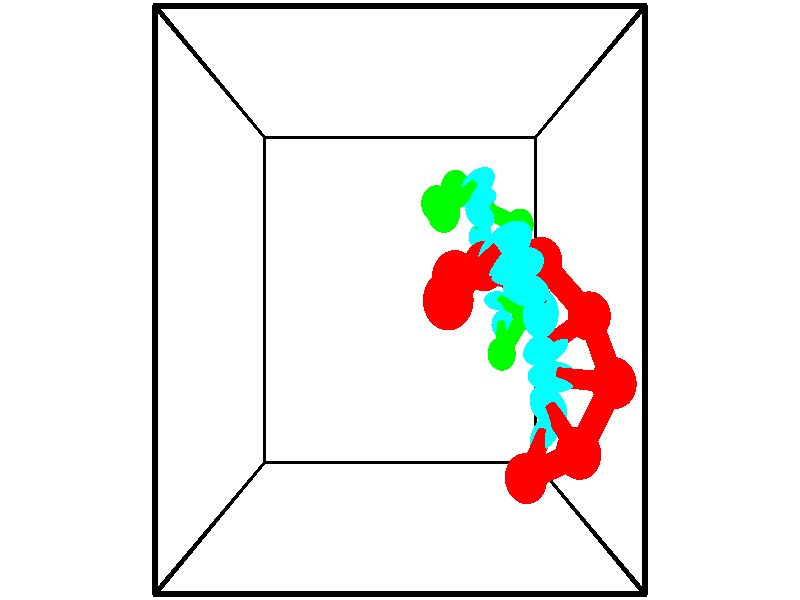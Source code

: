 // switches for output
#declare DRAW_BASES = 1; // possible values are 0, 1; only relevant for DNA ribbons
#declare DRAW_BASES_TYPE = 3; // possible values are 1, 2, 3; only relevant for DNA ribbons
#declare DRAW_FOG = 0; // set to 1 to enable fog

#include "colors.inc"

#include "transforms.inc"
background { rgb <1, 1, 1>}

#default {
   normal{
       ripples 0.25
       frequency 0.20
       turbulence 0.2
       lambda 5
   }
	finish {
		phong 0.1
		phong_size 40.
	}
}

// original window dimensions: 1024x640


// camera settings

camera {
	sky <-0, 1, 0>
	up <-0, 1, 0>
	right 1.6 * <1, 0, 0>
	location <2.5, 2.5, 11.1562>
	look_at <2.5, 2.5, 2.5>
	direction <0, 0, -8.6562>
	angle 67.0682
}


# declare cpy_camera_pos = <2.5, 2.5, 11.1562>;
# if (DRAW_FOG = 1)
fog {
	fog_type 2
	up vnormalize(cpy_camera_pos)
	color rgbt<1,1,1,0.3>
	distance 1e-5
	fog_alt 3e-3
	fog_offset 4
}
# end


// LIGHTS

# declare lum = 6;
global_settings {
	ambient_light rgb lum * <0.05, 0.05, 0.05>
	max_trace_level 15
}# declare cpy_direct_light_amount = 0.25;
light_source
{	1000 * <-1, -1, 1>,
	rgb lum * cpy_direct_light_amount
	parallel
}

light_source
{	1000 * <1, 1, -1>,
	rgb lum * cpy_direct_light_amount
	parallel
}

// strand 0

// nucleotide -1

// particle -1
sphere {
	<4.029159, 0.690765, 3.814904> 0.250000
	pigment { color rgbt <1,0,0,0> }
	no_shadow
}
cylinder {
	<4.231911, 0.918251, 3.555786>,  <4.353562, 1.054743, 3.400316>, 0.100000
	pigment { color rgbt <1,0,0,0> }
	no_shadow
}
cylinder {
	<4.231911, 0.918251, 3.555786>,  <4.029159, 0.690765, 3.814904>, 0.100000
	pigment { color rgbt <1,0,0,0> }
	no_shadow
}

// particle -1
sphere {
	<4.231911, 0.918251, 3.555786> 0.100000
	pigment { color rgbt <1,0,0,0> }
	no_shadow
}
sphere {
	0, 1
	scale<0.080000,0.200000,0.300000>
	matrix <-0.510381, 0.803607, 0.306148,
		0.694682, 0.175441, 0.697593,
		0.506880, 0.568715, -0.647793,
		4.383975, 1.088865, 3.361448>
	pigment { color rgbt <0,1,1,0> }
	no_shadow
}
cylinder {
	<4.556741, 1.029095, 4.194996>,  <4.029159, 0.690765, 3.814904>, 0.130000
	pigment { color rgbt <1,0,0,0> }
	no_shadow
}

// nucleotide -1

// particle -1
sphere {
	<4.556741, 1.029095, 4.194996> 0.250000
	pigment { color rgbt <1,0,0,0> }
	no_shadow
}
cylinder {
	<4.434776, 1.242844, 3.879662>,  <4.361598, 1.371093, 3.690461>, 0.100000
	pigment { color rgbt <1,0,0,0> }
	no_shadow
}
cylinder {
	<4.434776, 1.242844, 3.879662>,  <4.556741, 1.029095, 4.194996>, 0.100000
	pigment { color rgbt <1,0,0,0> }
	no_shadow
}

// particle -1
sphere {
	<4.434776, 1.242844, 3.879662> 0.100000
	pigment { color rgbt <1,0,0,0> }
	no_shadow
}
sphere {
	0, 1
	scale<0.080000,0.200000,0.300000>
	matrix <-0.219228, 0.766144, 0.604122,
		0.926805, 0.357029, -0.116456,
		-0.304911, 0.534373, -0.788337,
		4.343303, 1.403155, 3.643161>
	pigment { color rgbt <0,1,1,0> }
	no_shadow
}
cylinder {
	<4.973615, 1.700362, 4.163773>,  <4.556741, 1.029095, 4.194996>, 0.130000
	pigment { color rgbt <1,0,0,0> }
	no_shadow
}

// nucleotide -1

// particle -1
sphere {
	<4.973615, 1.700362, 4.163773> 0.250000
	pigment { color rgbt <1,0,0,0> }
	no_shadow
}
cylinder {
	<4.613350, 1.716248, 3.990692>,  <4.397191, 1.725779, 3.886843>, 0.100000
	pigment { color rgbt <1,0,0,0> }
	no_shadow
}
cylinder {
	<4.613350, 1.716248, 3.990692>,  <4.973615, 1.700362, 4.163773>, 0.100000
	pigment { color rgbt <1,0,0,0> }
	no_shadow
}

// particle -1
sphere {
	<4.613350, 1.716248, 3.990692> 0.100000
	pigment { color rgbt <1,0,0,0> }
	no_shadow
}
sphere {
	0, 1
	scale<0.080000,0.200000,0.300000>
	matrix <-0.260887, 0.746927, 0.611586,
		0.347486, 0.663719, -0.662368,
		-0.900662, 0.039714, -0.432703,
		4.343152, 1.728162, 3.860881>
	pigment { color rgbt <0,1,1,0> }
	no_shadow
}
cylinder {
	<4.791158, 2.337306, 3.838148>,  <4.973615, 1.700362, 4.163773>, 0.130000
	pigment { color rgbt <1,0,0,0> }
	no_shadow
}

// nucleotide -1

// particle -1
sphere {
	<4.791158, 2.337306, 3.838148> 0.250000
	pigment { color rgbt <1,0,0,0> }
	no_shadow
}
cylinder {
	<4.458061, 2.166748, 3.979416>,  <4.258204, 2.064413, 4.064177>, 0.100000
	pigment { color rgbt <1,0,0,0> }
	no_shadow
}
cylinder {
	<4.458061, 2.166748, 3.979416>,  <4.791158, 2.337306, 3.838148>, 0.100000
	pigment { color rgbt <1,0,0,0> }
	no_shadow
}

// particle -1
sphere {
	<4.458061, 2.166748, 3.979416> 0.100000
	pigment { color rgbt <1,0,0,0> }
	no_shadow
}
sphere {
	0, 1
	scale<0.080000,0.200000,0.300000>
	matrix <-0.156594, 0.793223, 0.588452,
		-0.531056, 0.434724, -0.727320,
		-0.832741, -0.426395, 0.353171,
		4.208239, 2.038830, 4.085367>
	pigment { color rgbt <0,1,1,0> }
	no_shadow
}
cylinder {
	<4.213066, 2.888499, 3.816133>,  <4.791158, 2.337306, 3.838148>, 0.130000
	pigment { color rgbt <1,0,0,0> }
	no_shadow
}

// nucleotide -1

// particle -1
sphere {
	<4.213066, 2.888499, 3.816133> 0.250000
	pigment { color rgbt <1,0,0,0> }
	no_shadow
}
cylinder {
	<4.150108, 2.593086, 4.078369>,  <4.112334, 2.415839, 4.235711>, 0.100000
	pigment { color rgbt <1,0,0,0> }
	no_shadow
}
cylinder {
	<4.150108, 2.593086, 4.078369>,  <4.213066, 2.888499, 3.816133>, 0.100000
	pigment { color rgbt <1,0,0,0> }
	no_shadow
}

// particle -1
sphere {
	<4.150108, 2.593086, 4.078369> 0.100000
	pigment { color rgbt <1,0,0,0> }
	no_shadow
}
sphere {
	0, 1
	scale<0.080000,0.200000,0.300000>
	matrix <-0.235717, 0.672771, 0.701296,
		-0.958991, -0.044154, -0.279975,
		-0.157394, -0.738532, 0.655590,
		4.102890, 2.371527, 4.275046>
	pigment { color rgbt <0,1,1,0> }
	no_shadow
}
cylinder {
	<3.506349, 2.835870, 3.956976>,  <4.213066, 2.888499, 3.816133>, 0.130000
	pigment { color rgbt <1,0,0,0> }
	no_shadow
}

// nucleotide -1

// particle -1
sphere {
	<3.506349, 2.835870, 3.956976> 0.250000
	pigment { color rgbt <1,0,0,0> }
	no_shadow
}
cylinder {
	<3.721642, 2.701080, 4.265976>,  <3.850817, 2.620207, 4.451376>, 0.100000
	pigment { color rgbt <1,0,0,0> }
	no_shadow
}
cylinder {
	<3.721642, 2.701080, 4.265976>,  <3.506349, 2.835870, 3.956976>, 0.100000
	pigment { color rgbt <1,0,0,0> }
	no_shadow
}

// particle -1
sphere {
	<3.721642, 2.701080, 4.265976> 0.100000
	pigment { color rgbt <1,0,0,0> }
	no_shadow
}
sphere {
	0, 1
	scale<0.080000,0.200000,0.300000>
	matrix <-0.307180, 0.775105, 0.552135,
		-0.784824, -0.534473, 0.313673,
		0.538230, -0.336974, 0.772500,
		3.883111, 2.599988, 4.497726>
	pigment { color rgbt <0,1,1,0> }
	no_shadow
}
cylinder {
	<3.102477, 2.708144, 4.497996>,  <3.506349, 2.835870, 3.956976>, 0.130000
	pigment { color rgbt <1,0,0,0> }
	no_shadow
}

// nucleotide -1

// particle -1
sphere {
	<3.102477, 2.708144, 4.497996> 0.250000
	pigment { color rgbt <1,0,0,0> }
	no_shadow
}
cylinder {
	<3.451553, 2.758827, 4.686615>,  <3.660999, 2.789237, 4.799787>, 0.100000
	pigment { color rgbt <1,0,0,0> }
	no_shadow
}
cylinder {
	<3.451553, 2.758827, 4.686615>,  <3.102477, 2.708144, 4.497996>, 0.100000
	pigment { color rgbt <1,0,0,0> }
	no_shadow
}

// particle -1
sphere {
	<3.451553, 2.758827, 4.686615> 0.100000
	pigment { color rgbt <1,0,0,0> }
	no_shadow
}
sphere {
	0, 1
	scale<0.080000,0.200000,0.300000>
	matrix <-0.454542, 0.563541, 0.689792,
		-0.178335, -0.816313, 0.549390,
		0.872690, 0.126707, 0.471548,
		3.713360, 2.796839, 4.828079>
	pigment { color rgbt <0,1,1,0> }
	no_shadow
}
cylinder {
	<2.977672, 2.498332, 5.169912>,  <3.102477, 2.708144, 4.497996>, 0.130000
	pigment { color rgbt <1,0,0,0> }
	no_shadow
}

// nucleotide -1

// particle -1
sphere {
	<2.977672, 2.498332, 5.169912> 0.250000
	pigment { color rgbt <1,0,0,0> }
	no_shadow
}
cylinder {
	<3.293488, 2.742943, 5.190544>,  <3.482977, 2.889709, 5.202923>, 0.100000
	pigment { color rgbt <1,0,0,0> }
	no_shadow
}
cylinder {
	<3.293488, 2.742943, 5.190544>,  <2.977672, 2.498332, 5.169912>, 0.100000
	pigment { color rgbt <1,0,0,0> }
	no_shadow
}

// particle -1
sphere {
	<3.293488, 2.742943, 5.190544> 0.100000
	pigment { color rgbt <1,0,0,0> }
	no_shadow
}
sphere {
	0, 1
	scale<0.080000,0.200000,0.300000>
	matrix <-0.378329, 0.418830, 0.825499,
		0.483210, -0.671280, 0.562042,
		0.789541, 0.611526, 0.051582,
		3.530349, 2.926401, 5.206018>
	pigment { color rgbt <0,1,1,0> }
	no_shadow
}
// strand 1

// nucleotide -1

// particle -1
sphere {
	<3.180455, 3.619673, 1.783099> 0.250000
	pigment { color rgbt <0,1,0,0> }
	no_shadow
}
cylinder {
	<3.494194, 3.856270, 1.708336>,  <3.682438, 3.998228, 1.663478>, 0.100000
	pigment { color rgbt <0,1,0,0> }
	no_shadow
}
cylinder {
	<3.494194, 3.856270, 1.708336>,  <3.180455, 3.619673, 1.783099>, 0.100000
	pigment { color rgbt <0,1,0,0> }
	no_shadow
}

// particle -1
sphere {
	<3.494194, 3.856270, 1.708336> 0.100000
	pigment { color rgbt <0,1,0,0> }
	no_shadow
}
sphere {
	0, 1
	scale<0.080000,0.200000,0.300000>
	matrix <0.118021, -0.438099, -0.891146,
		-0.608990, 0.676910, -0.413430,
		0.784348, 0.591492, -0.186908,
		3.729499, 4.033718, 1.652263>
	pigment { color rgbt <0,1,1,0> }
	no_shadow
}
cylinder {
	<3.104349, 3.841132, 1.092364>,  <3.180455, 3.619673, 1.783099>, 0.130000
	pigment { color rgbt <0,1,0,0> }
	no_shadow
}

// nucleotide -1

// particle -1
sphere {
	<3.104349, 3.841132, 1.092364> 0.250000
	pigment { color rgbt <0,1,0,0> }
	no_shadow
}
cylinder {
	<3.490643, 3.871658, 1.191589>,  <3.722418, 3.889974, 1.251125>, 0.100000
	pigment { color rgbt <0,1,0,0> }
	no_shadow
}
cylinder {
	<3.490643, 3.871658, 1.191589>,  <3.104349, 3.841132, 1.092364>, 0.100000
	pigment { color rgbt <0,1,0,0> }
	no_shadow
}

// particle -1
sphere {
	<3.490643, 3.871658, 1.191589> 0.100000
	pigment { color rgbt <0,1,0,0> }
	no_shadow
}
sphere {
	0, 1
	scale<0.080000,0.200000,0.300000>
	matrix <0.246068, -0.573151, -0.781632,
		0.082527, 0.815888, -0.572290,
		0.965733, 0.076317, 0.248064,
		3.780362, 3.894553, 1.266009>
	pigment { color rgbt <0,1,1,0> }
	no_shadow
}
cylinder {
	<3.477091, 4.161608, 0.500738>,  <3.104349, 3.841132, 1.092364>, 0.130000
	pigment { color rgbt <0,1,0,0> }
	no_shadow
}

// nucleotide -1

// particle -1
sphere {
	<3.477091, 4.161608, 0.500738> 0.250000
	pigment { color rgbt <0,1,0,0> }
	no_shadow
}
cylinder {
	<3.693314, 3.907051, 0.720848>,  <3.823047, 3.754317, 0.852914>, 0.100000
	pigment { color rgbt <0,1,0,0> }
	no_shadow
}
cylinder {
	<3.693314, 3.907051, 0.720848>,  <3.477091, 4.161608, 0.500738>, 0.100000
	pigment { color rgbt <0,1,0,0> }
	no_shadow
}

// particle -1
sphere {
	<3.693314, 3.907051, 0.720848> 0.100000
	pigment { color rgbt <0,1,0,0> }
	no_shadow
}
sphere {
	0, 1
	scale<0.080000,0.200000,0.300000>
	matrix <0.174914, -0.554765, -0.813413,
		0.822923, 0.535947, -0.188568,
		0.540557, -0.636393, 0.550274,
		3.855481, 3.716133, 0.885930>
	pigment { color rgbt <0,1,1,0> }
	no_shadow
}
cylinder {
	<3.997663, 3.909197, 0.023273>,  <3.477091, 4.161608, 0.500738>, 0.130000
	pigment { color rgbt <0,1,0,0> }
	no_shadow
}

// nucleotide -1

// particle -1
sphere {
	<3.997663, 3.909197, 0.023273> 0.250000
	pigment { color rgbt <0,1,0,0> }
	no_shadow
}
cylinder {
	<3.944920, 3.649483, 0.322884>,  <3.913273, 3.493654, 0.502650>, 0.100000
	pigment { color rgbt <0,1,0,0> }
	no_shadow
}
cylinder {
	<3.944920, 3.649483, 0.322884>,  <3.997663, 3.909197, 0.023273>, 0.100000
	pigment { color rgbt <0,1,0,0> }
	no_shadow
}

// particle -1
sphere {
	<3.944920, 3.649483, 0.322884> 0.100000
	pigment { color rgbt <0,1,0,0> }
	no_shadow
}
sphere {
	0, 1
	scale<0.080000,0.200000,0.300000>
	matrix <0.273003, -0.750189, -0.602234,
		0.952933, 0.125076, 0.276177,
		-0.131860, -0.649286, 0.749026,
		3.905362, 3.454697, 0.547591>
	pigment { color rgbt <0,1,1,0> }
	no_shadow
}
cylinder {
	<4.662320, 3.627712, 0.235508>,  <3.997663, 3.909197, 0.023273>, 0.130000
	pigment { color rgbt <0,1,0,0> }
	no_shadow
}

// nucleotide -1

// particle -1
sphere {
	<4.662320, 3.627712, 0.235508> 0.250000
	pigment { color rgbt <0,1,0,0> }
	no_shadow
}
cylinder {
	<4.333431, 3.400375, 0.247765>,  <4.136098, 3.263973, 0.255119>, 0.100000
	pigment { color rgbt <0,1,0,0> }
	no_shadow
}
cylinder {
	<4.333431, 3.400375, 0.247765>,  <4.662320, 3.627712, 0.235508>, 0.100000
	pigment { color rgbt <0,1,0,0> }
	no_shadow
}

// particle -1
sphere {
	<4.333431, 3.400375, 0.247765> 0.100000
	pigment { color rgbt <0,1,0,0> }
	no_shadow
}
sphere {
	0, 1
	scale<0.080000,0.200000,0.300000>
	matrix <0.457349, -0.691776, -0.558818,
		0.338798, -0.445458, 0.828724,
		-0.822221, -0.568343, 0.030643,
		4.086765, 3.229872, 0.256957>
	pigment { color rgbt <0,1,1,0> }
	no_shadow
}
cylinder {
	<4.929169, 2.971414, 0.193219>,  <4.662320, 3.627712, 0.235508>, 0.130000
	pigment { color rgbt <0,1,0,0> }
	no_shadow
}

// nucleotide -1

// particle -1
sphere {
	<4.929169, 2.971414, 0.193219> 0.250000
	pigment { color rgbt <0,1,0,0> }
	no_shadow
}
cylinder {
	<4.545486, 2.886848, 0.118141>,  <4.315277, 2.836109, 0.073094>, 0.100000
	pigment { color rgbt <0,1,0,0> }
	no_shadow
}
cylinder {
	<4.545486, 2.886848, 0.118141>,  <4.929169, 2.971414, 0.193219>, 0.100000
	pigment { color rgbt <0,1,0,0> }
	no_shadow
}

// particle -1
sphere {
	<4.545486, 2.886848, 0.118141> 0.100000
	pigment { color rgbt <0,1,0,0> }
	no_shadow
}
sphere {
	0, 1
	scale<0.080000,0.200000,0.300000>
	matrix <0.280963, -0.786593, -0.549847,
		-0.031393, -0.580151, 0.813904,
		-0.959205, -0.211415, -0.187695,
		4.257725, 2.823424, 0.061833>
	pigment { color rgbt <0,1,1,0> }
	no_shadow
}
cylinder {
	<4.735124, 2.310391, 0.435954>,  <4.929169, 2.971414, 0.193219>, 0.130000
	pigment { color rgbt <0,1,0,0> }
	no_shadow
}

// nucleotide -1

// particle -1
sphere {
	<4.735124, 2.310391, 0.435954> 0.250000
	pigment { color rgbt <0,1,0,0> }
	no_shadow
}
cylinder {
	<4.499863, 2.413658, 0.129379>,  <4.358706, 2.475618, -0.054566>, 0.100000
	pigment { color rgbt <0,1,0,0> }
	no_shadow
}
cylinder {
	<4.499863, 2.413658, 0.129379>,  <4.735124, 2.310391, 0.435954>, 0.100000
	pigment { color rgbt <0,1,0,0> }
	no_shadow
}

// particle -1
sphere {
	<4.499863, 2.413658, 0.129379> 0.100000
	pigment { color rgbt <0,1,0,0> }
	no_shadow
}
sphere {
	0, 1
	scale<0.080000,0.200000,0.300000>
	matrix <0.321203, -0.795168, -0.514331,
		-0.742230, -0.548687, 0.384756,
		-0.588153, 0.258167, -0.766438,
		4.323417, 2.491108, -0.100552>
	pigment { color rgbt <0,1,1,0> }
	no_shadow
}
cylinder {
	<4.324619, 1.693253, 0.315290>,  <4.735124, 2.310391, 0.435954>, 0.130000
	pigment { color rgbt <0,1,0,0> }
	no_shadow
}

// nucleotide -1

// particle -1
sphere {
	<4.324619, 1.693253, 0.315290> 0.250000
	pigment { color rgbt <0,1,0,0> }
	no_shadow
}
cylinder {
	<4.378864, 1.951134, 0.014366>,  <4.411411, 2.105862, -0.166188>, 0.100000
	pigment { color rgbt <0,1,0,0> }
	no_shadow
}
cylinder {
	<4.378864, 1.951134, 0.014366>,  <4.324619, 1.693253, 0.315290>, 0.100000
	pigment { color rgbt <0,1,0,0> }
	no_shadow
}

// particle -1
sphere {
	<4.378864, 1.951134, 0.014366> 0.100000
	pigment { color rgbt <0,1,0,0> }
	no_shadow
}
sphere {
	0, 1
	scale<0.080000,0.200000,0.300000>
	matrix <0.340240, -0.743449, -0.575778,
		-0.930508, -0.177882, -0.320175,
		0.135613, 0.644702, -0.752308,
		4.419548, 2.144544, -0.211326>
	pigment { color rgbt <0,1,1,0> }
	no_shadow
}
// box output
cylinder {
	<0.000000, 0.000000, 0.000000>,  <5.000000, 0.000000, 0.000000>, 0.025000
	pigment { color rgbt <0,0,0,0> }
	no_shadow
}
cylinder {
	<0.000000, 0.000000, 0.000000>,  <0.000000, 5.000000, 0.000000>, 0.025000
	pigment { color rgbt <0,0,0,0> }
	no_shadow
}
cylinder {
	<0.000000, 0.000000, 0.000000>,  <0.000000, 0.000000, 5.000000>, 0.025000
	pigment { color rgbt <0,0,0,0> }
	no_shadow
}
cylinder {
	<5.000000, 5.000000, 5.000000>,  <0.000000, 5.000000, 5.000000>, 0.025000
	pigment { color rgbt <0,0,0,0> }
	no_shadow
}
cylinder {
	<5.000000, 5.000000, 5.000000>,  <5.000000, 0.000000, 5.000000>, 0.025000
	pigment { color rgbt <0,0,0,0> }
	no_shadow
}
cylinder {
	<5.000000, 5.000000, 5.000000>,  <5.000000, 5.000000, 0.000000>, 0.025000
	pigment { color rgbt <0,0,0,0> }
	no_shadow
}
cylinder {
	<0.000000, 0.000000, 5.000000>,  <0.000000, 5.000000, 5.000000>, 0.025000
	pigment { color rgbt <0,0,0,0> }
	no_shadow
}
cylinder {
	<0.000000, 0.000000, 5.000000>,  <5.000000, 0.000000, 5.000000>, 0.025000
	pigment { color rgbt <0,0,0,0> }
	no_shadow
}
cylinder {
	<5.000000, 5.000000, 0.000000>,  <0.000000, 5.000000, 0.000000>, 0.025000
	pigment { color rgbt <0,0,0,0> }
	no_shadow
}
cylinder {
	<5.000000, 5.000000, 0.000000>,  <5.000000, 0.000000, 0.000000>, 0.025000
	pigment { color rgbt <0,0,0,0> }
	no_shadow
}
cylinder {
	<5.000000, 0.000000, 5.000000>,  <5.000000, 0.000000, 0.000000>, 0.025000
	pigment { color rgbt <0,0,0,0> }
	no_shadow
}
cylinder {
	<0.000000, 5.000000, 0.000000>,  <0.000000, 5.000000, 5.000000>, 0.025000
	pigment { color rgbt <0,0,0,0> }
	no_shadow
}
// end of box output
